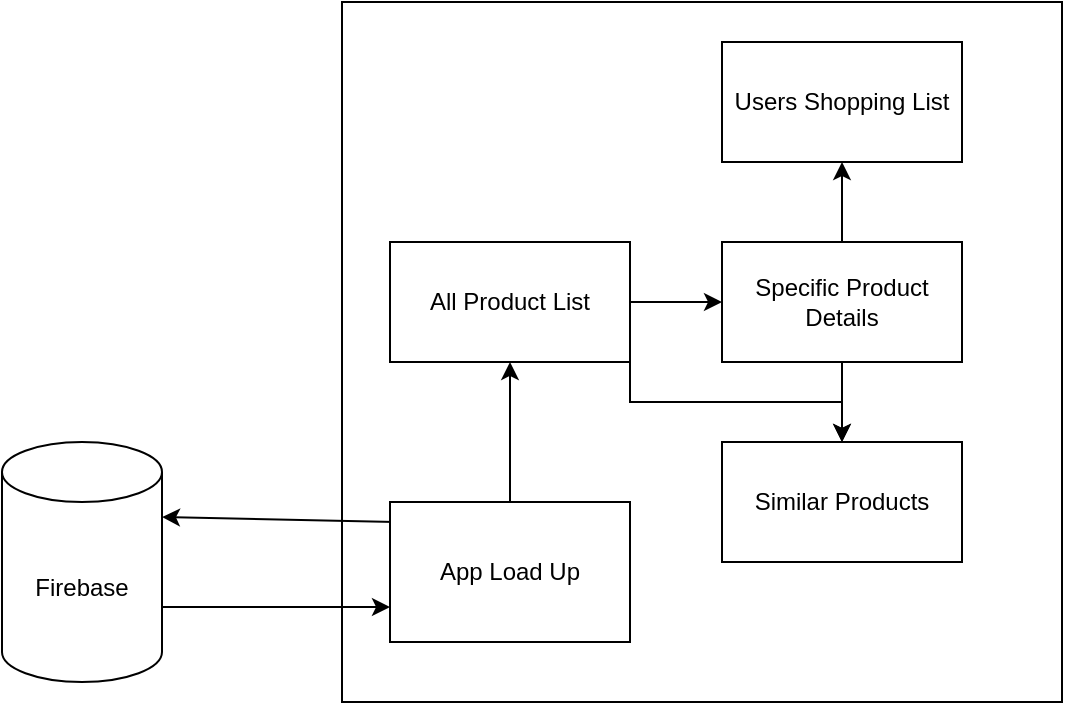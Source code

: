 <mxfile version="24.2.5" type="github">
  <diagram name="Page-1" id="CqGzwhlBqsx4OojS29ac">
    <mxGraphModel dx="1174" dy="683" grid="1" gridSize="10" guides="1" tooltips="1" connect="1" arrows="1" fold="1" page="1" pageScale="1" pageWidth="827" pageHeight="1169" math="0" shadow="0">
      <root>
        <mxCell id="0" />
        <mxCell id="1" parent="0" />
        <mxCell id="wwERbJMHwkm0_UlUbzgC-1" value="" style="rounded=0;whiteSpace=wrap;html=1;" vertex="1" parent="1">
          <mxGeometry x="330" y="490" width="360" height="350" as="geometry" />
        </mxCell>
        <mxCell id="wwERbJMHwkm0_UlUbzgC-2" value="Firebase" style="shape=cylinder3;whiteSpace=wrap;html=1;boundedLbl=1;backgroundOutline=1;size=15;" vertex="1" parent="1">
          <mxGeometry x="160" y="710" width="80" height="120" as="geometry" />
        </mxCell>
        <mxCell id="wwERbJMHwkm0_UlUbzgC-3" value="" style="endArrow=classic;html=1;rounded=0;exitX=0.021;exitY=0.143;exitDx=0;exitDy=0;entryX=1;entryY=0;entryDx=0;entryDy=37.5;entryPerimeter=0;exitPerimeter=0;" edge="1" parent="1" source="wwERbJMHwkm0_UlUbzgC-5" target="wwERbJMHwkm0_UlUbzgC-2">
          <mxGeometry width="50" height="50" relative="1" as="geometry">
            <mxPoint x="390" y="650" as="sourcePoint" />
            <mxPoint x="440" y="600" as="targetPoint" />
          </mxGeometry>
        </mxCell>
        <mxCell id="wwERbJMHwkm0_UlUbzgC-4" value="" style="endArrow=classic;html=1;rounded=0;exitX=1;exitY=0;exitDx=0;exitDy=82.5;exitPerimeter=0;entryX=0;entryY=0.75;entryDx=0;entryDy=0;" edge="1" parent="1" source="wwERbJMHwkm0_UlUbzgC-2" target="wwERbJMHwkm0_UlUbzgC-5">
          <mxGeometry width="50" height="50" relative="1" as="geometry">
            <mxPoint x="390" y="650" as="sourcePoint" />
            <mxPoint x="440" y="600" as="targetPoint" />
          </mxGeometry>
        </mxCell>
        <mxCell id="wwERbJMHwkm0_UlUbzgC-7" style="edgeStyle=orthogonalEdgeStyle;rounded=0;orthogonalLoop=1;jettySize=auto;html=1;exitX=0.5;exitY=0;exitDx=0;exitDy=0;entryX=0.5;entryY=1;entryDx=0;entryDy=0;" edge="1" parent="1" source="wwERbJMHwkm0_UlUbzgC-5" target="wwERbJMHwkm0_UlUbzgC-6">
          <mxGeometry relative="1" as="geometry" />
        </mxCell>
        <mxCell id="wwERbJMHwkm0_UlUbzgC-5" value="App Load Up" style="rounded=0;whiteSpace=wrap;html=1;" vertex="1" parent="1">
          <mxGeometry x="354" y="740" width="120" height="70" as="geometry" />
        </mxCell>
        <mxCell id="wwERbJMHwkm0_UlUbzgC-10" style="edgeStyle=orthogonalEdgeStyle;rounded=0;orthogonalLoop=1;jettySize=auto;html=1;exitX=1;exitY=0.5;exitDx=0;exitDy=0;entryX=0;entryY=0.5;entryDx=0;entryDy=0;" edge="1" parent="1" source="wwERbJMHwkm0_UlUbzgC-6" target="wwERbJMHwkm0_UlUbzgC-8">
          <mxGeometry relative="1" as="geometry" />
        </mxCell>
        <mxCell id="wwERbJMHwkm0_UlUbzgC-11" style="edgeStyle=orthogonalEdgeStyle;rounded=0;orthogonalLoop=1;jettySize=auto;html=1;exitX=1;exitY=1;exitDx=0;exitDy=0;entryX=0.5;entryY=0;entryDx=0;entryDy=0;" edge="1" parent="1" source="wwERbJMHwkm0_UlUbzgC-6" target="wwERbJMHwkm0_UlUbzgC-9">
          <mxGeometry relative="1" as="geometry" />
        </mxCell>
        <mxCell id="wwERbJMHwkm0_UlUbzgC-6" value="All Product List" style="rounded=0;whiteSpace=wrap;html=1;" vertex="1" parent="1">
          <mxGeometry x="354" y="610" width="120" height="60" as="geometry" />
        </mxCell>
        <mxCell id="wwERbJMHwkm0_UlUbzgC-13" style="edgeStyle=orthogonalEdgeStyle;rounded=0;orthogonalLoop=1;jettySize=auto;html=1;exitX=0.5;exitY=1;exitDx=0;exitDy=0;entryX=0.5;entryY=0;entryDx=0;entryDy=0;" edge="1" parent="1" source="wwERbJMHwkm0_UlUbzgC-8" target="wwERbJMHwkm0_UlUbzgC-9">
          <mxGeometry relative="1" as="geometry" />
        </mxCell>
        <mxCell id="wwERbJMHwkm0_UlUbzgC-15" style="edgeStyle=orthogonalEdgeStyle;rounded=0;orthogonalLoop=1;jettySize=auto;html=1;exitX=0.5;exitY=0;exitDx=0;exitDy=0;entryX=0.5;entryY=1;entryDx=0;entryDy=0;" edge="1" parent="1" source="wwERbJMHwkm0_UlUbzgC-8" target="wwERbJMHwkm0_UlUbzgC-14">
          <mxGeometry relative="1" as="geometry" />
        </mxCell>
        <mxCell id="wwERbJMHwkm0_UlUbzgC-8" value="Specific Product Details" style="rounded=0;whiteSpace=wrap;html=1;" vertex="1" parent="1">
          <mxGeometry x="520" y="610" width="120" height="60" as="geometry" />
        </mxCell>
        <mxCell id="wwERbJMHwkm0_UlUbzgC-9" value="Similar Products" style="rounded=0;whiteSpace=wrap;html=1;" vertex="1" parent="1">
          <mxGeometry x="520" y="710" width="120" height="60" as="geometry" />
        </mxCell>
        <mxCell id="wwERbJMHwkm0_UlUbzgC-14" value="Users Shopping List" style="rounded=0;whiteSpace=wrap;html=1;" vertex="1" parent="1">
          <mxGeometry x="520" y="510" width="120" height="60" as="geometry" />
        </mxCell>
      </root>
    </mxGraphModel>
  </diagram>
</mxfile>
